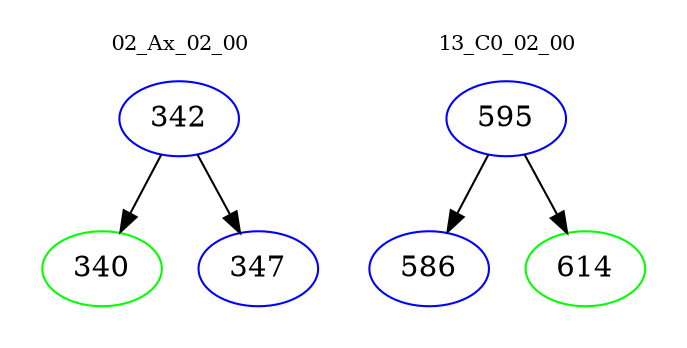 digraph{
subgraph cluster_0 {
color = white
label = "02_Ax_02_00";
fontsize=10;
T0_342 [label="342", color="blue"]
T0_342 -> T0_340 [color="black"]
T0_340 [label="340", color="green"]
T0_342 -> T0_347 [color="black"]
T0_347 [label="347", color="blue"]
}
subgraph cluster_1 {
color = white
label = "13_C0_02_00";
fontsize=10;
T1_595 [label="595", color="blue"]
T1_595 -> T1_586 [color="black"]
T1_586 [label="586", color="blue"]
T1_595 -> T1_614 [color="black"]
T1_614 [label="614", color="green"]
}
}
